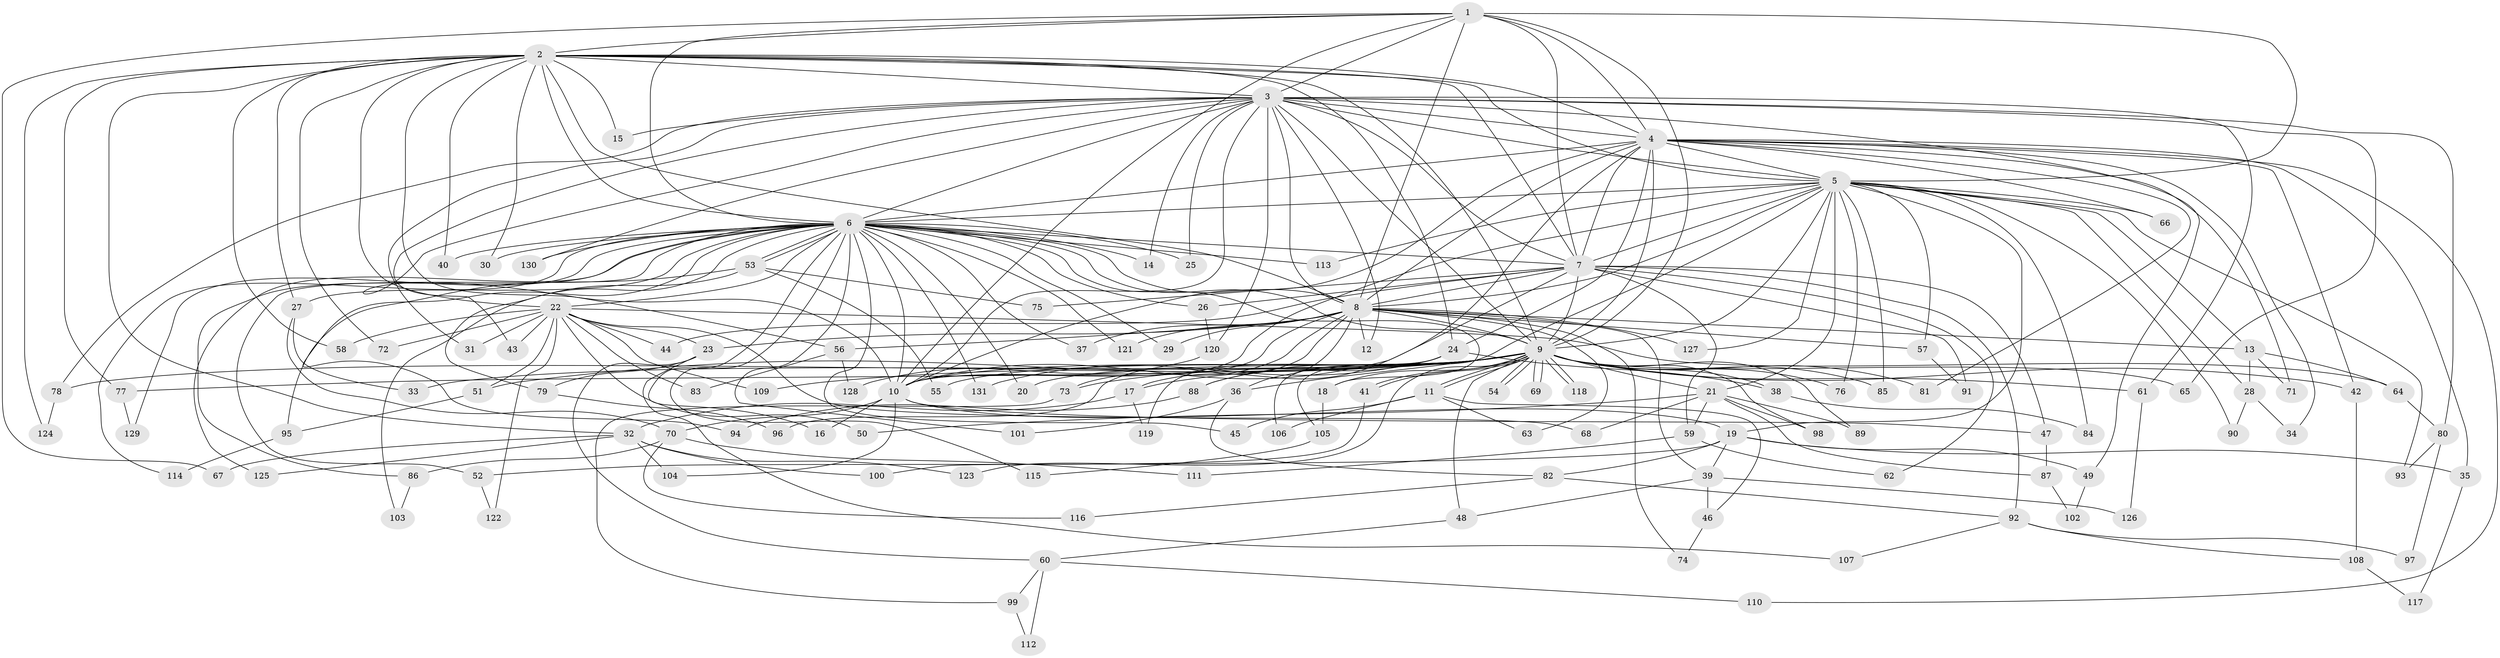 // coarse degree distribution, {16: 0.010869565217391304, 21: 0.021739130434782608, 2: 0.3695652173913043, 12: 0.010869565217391304, 7: 0.03260869565217391, 34: 0.010869565217391304, 3: 0.2826086956521739, 31: 0.010869565217391304, 4: 0.08695652173913043, 22: 0.010869565217391304, 5: 0.07608695652173914, 15: 0.021739130434782608, 1: 0.03260869565217391, 6: 0.010869565217391304, 14: 0.010869565217391304}
// Generated by graph-tools (version 1.1) at 2025/36/03/04/25 23:36:28]
// undirected, 131 vertices, 287 edges
graph export_dot {
  node [color=gray90,style=filled];
  1;
  2;
  3;
  4;
  5;
  6;
  7;
  8;
  9;
  10;
  11;
  12;
  13;
  14;
  15;
  16;
  17;
  18;
  19;
  20;
  21;
  22;
  23;
  24;
  25;
  26;
  27;
  28;
  29;
  30;
  31;
  32;
  33;
  34;
  35;
  36;
  37;
  38;
  39;
  40;
  41;
  42;
  43;
  44;
  45;
  46;
  47;
  48;
  49;
  50;
  51;
  52;
  53;
  54;
  55;
  56;
  57;
  58;
  59;
  60;
  61;
  62;
  63;
  64;
  65;
  66;
  67;
  68;
  69;
  70;
  71;
  72;
  73;
  74;
  75;
  76;
  77;
  78;
  79;
  80;
  81;
  82;
  83;
  84;
  85;
  86;
  87;
  88;
  89;
  90;
  91;
  92;
  93;
  94;
  95;
  96;
  97;
  98;
  99;
  100;
  101;
  102;
  103;
  104;
  105;
  106;
  107;
  108;
  109;
  110;
  111;
  112;
  113;
  114;
  115;
  116;
  117;
  118;
  119;
  120;
  121;
  122;
  123;
  124;
  125;
  126;
  127;
  128;
  129;
  130;
  131;
  1 -- 2;
  1 -- 3;
  1 -- 4;
  1 -- 5;
  1 -- 6;
  1 -- 7;
  1 -- 8;
  1 -- 9;
  1 -- 10;
  1 -- 67;
  2 -- 3;
  2 -- 4;
  2 -- 5;
  2 -- 6;
  2 -- 7;
  2 -- 8;
  2 -- 9;
  2 -- 10;
  2 -- 15;
  2 -- 22;
  2 -- 24;
  2 -- 27;
  2 -- 30;
  2 -- 32;
  2 -- 40;
  2 -- 58;
  2 -- 72;
  2 -- 77;
  2 -- 124;
  3 -- 4;
  3 -- 5;
  3 -- 6;
  3 -- 7;
  3 -- 8;
  3 -- 9;
  3 -- 10;
  3 -- 12;
  3 -- 14;
  3 -- 15;
  3 -- 25;
  3 -- 31;
  3 -- 43;
  3 -- 49;
  3 -- 56;
  3 -- 61;
  3 -- 65;
  3 -- 78;
  3 -- 80;
  3 -- 120;
  3 -- 130;
  4 -- 5;
  4 -- 6;
  4 -- 7;
  4 -- 8;
  4 -- 9;
  4 -- 10;
  4 -- 17;
  4 -- 24;
  4 -- 34;
  4 -- 35;
  4 -- 42;
  4 -- 66;
  4 -- 71;
  4 -- 81;
  4 -- 110;
  5 -- 6;
  5 -- 7;
  5 -- 8;
  5 -- 9;
  5 -- 10;
  5 -- 13;
  5 -- 19;
  5 -- 21;
  5 -- 28;
  5 -- 57;
  5 -- 66;
  5 -- 76;
  5 -- 84;
  5 -- 85;
  5 -- 90;
  5 -- 93;
  5 -- 105;
  5 -- 113;
  5 -- 127;
  6 -- 7;
  6 -- 8;
  6 -- 9;
  6 -- 10;
  6 -- 14;
  6 -- 16;
  6 -- 18;
  6 -- 20;
  6 -- 22;
  6 -- 25;
  6 -- 26;
  6 -- 27;
  6 -- 29;
  6 -- 30;
  6 -- 37;
  6 -- 40;
  6 -- 45;
  6 -- 52;
  6 -- 53;
  6 -- 53;
  6 -- 79;
  6 -- 86;
  6 -- 94;
  6 -- 101;
  6 -- 113;
  6 -- 114;
  6 -- 115;
  6 -- 121;
  6 -- 125;
  6 -- 129;
  6 -- 130;
  6 -- 131;
  7 -- 8;
  7 -- 9;
  7 -- 10;
  7 -- 26;
  7 -- 44;
  7 -- 47;
  7 -- 59;
  7 -- 62;
  7 -- 75;
  7 -- 91;
  7 -- 92;
  8 -- 9;
  8 -- 10;
  8 -- 12;
  8 -- 13;
  8 -- 23;
  8 -- 29;
  8 -- 36;
  8 -- 37;
  8 -- 39;
  8 -- 56;
  8 -- 57;
  8 -- 63;
  8 -- 73;
  8 -- 74;
  8 -- 96;
  8 -- 121;
  8 -- 127;
  9 -- 10;
  9 -- 11;
  9 -- 11;
  9 -- 17;
  9 -- 18;
  9 -- 20;
  9 -- 21;
  9 -- 33;
  9 -- 36;
  9 -- 38;
  9 -- 41;
  9 -- 41;
  9 -- 42;
  9 -- 48;
  9 -- 51;
  9 -- 54;
  9 -- 54;
  9 -- 55;
  9 -- 61;
  9 -- 65;
  9 -- 69;
  9 -- 69;
  9 -- 73;
  9 -- 76;
  9 -- 77;
  9 -- 78;
  9 -- 81;
  9 -- 85;
  9 -- 88;
  9 -- 89;
  9 -- 98;
  9 -- 109;
  9 -- 118;
  9 -- 118;
  9 -- 123;
  10 -- 16;
  10 -- 19;
  10 -- 47;
  10 -- 70;
  10 -- 104;
  11 -- 45;
  11 -- 46;
  11 -- 63;
  11 -- 106;
  13 -- 28;
  13 -- 64;
  13 -- 71;
  17 -- 32;
  17 -- 119;
  18 -- 105;
  19 -- 35;
  19 -- 39;
  19 -- 49;
  19 -- 52;
  19 -- 82;
  21 -- 50;
  21 -- 59;
  21 -- 68;
  21 -- 87;
  21 -- 89;
  21 -- 98;
  22 -- 23;
  22 -- 31;
  22 -- 43;
  22 -- 44;
  22 -- 50;
  22 -- 51;
  22 -- 58;
  22 -- 64;
  22 -- 68;
  22 -- 72;
  22 -- 83;
  22 -- 109;
  22 -- 122;
  23 -- 60;
  23 -- 79;
  23 -- 107;
  24 -- 38;
  24 -- 88;
  24 -- 106;
  24 -- 119;
  24 -- 131;
  26 -- 120;
  27 -- 33;
  27 -- 70;
  28 -- 34;
  28 -- 90;
  32 -- 67;
  32 -- 100;
  32 -- 104;
  32 -- 123;
  32 -- 125;
  35 -- 117;
  36 -- 82;
  36 -- 101;
  38 -- 84;
  39 -- 46;
  39 -- 48;
  39 -- 126;
  41 -- 100;
  42 -- 108;
  46 -- 74;
  47 -- 87;
  48 -- 60;
  49 -- 102;
  51 -- 95;
  52 -- 122;
  53 -- 55;
  53 -- 75;
  53 -- 95;
  53 -- 103;
  56 -- 83;
  56 -- 128;
  57 -- 91;
  59 -- 62;
  59 -- 111;
  60 -- 99;
  60 -- 110;
  60 -- 112;
  61 -- 126;
  64 -- 80;
  70 -- 86;
  70 -- 111;
  70 -- 116;
  73 -- 99;
  77 -- 129;
  78 -- 124;
  79 -- 96;
  80 -- 93;
  80 -- 97;
  82 -- 92;
  82 -- 116;
  86 -- 103;
  87 -- 102;
  88 -- 94;
  92 -- 97;
  92 -- 107;
  92 -- 108;
  95 -- 114;
  99 -- 112;
  105 -- 115;
  108 -- 117;
  120 -- 128;
}

